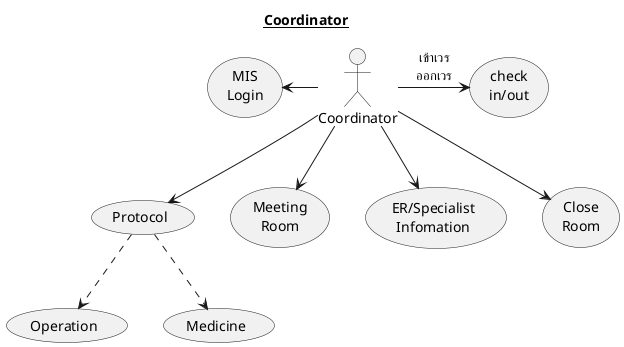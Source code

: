 @startuml
Title __Coordinator__
  :Coordinator: as Coordinator

  usecase (Protocol) as Protocol
  usecase (Operation) as Ops
  usecase (Medicine) as Med
  Protocol ..> Ops
  Protocol ..> Med

  usecase (MIS\nLogin) as MISLogin
  usecase (check\nin/out) as checkIn
  usecase (Meeting\nRoom) as MeetingRoom
  usecase (ER/Specialist\nInfomation) as ERSpecialistInfomation
  usecase (Close\nRoom) as CloseRoom

  Coordinator -right-> checkIn : เข้าเวร\nออกเวร
  Coordinator -left-> MISLogin
  Coordinator --> MeetingRoom
  Coordinator --> ERSpecialistInfomation
  Coordinator --> CloseRoom
  Coordinator --> Protocol

@enduml
